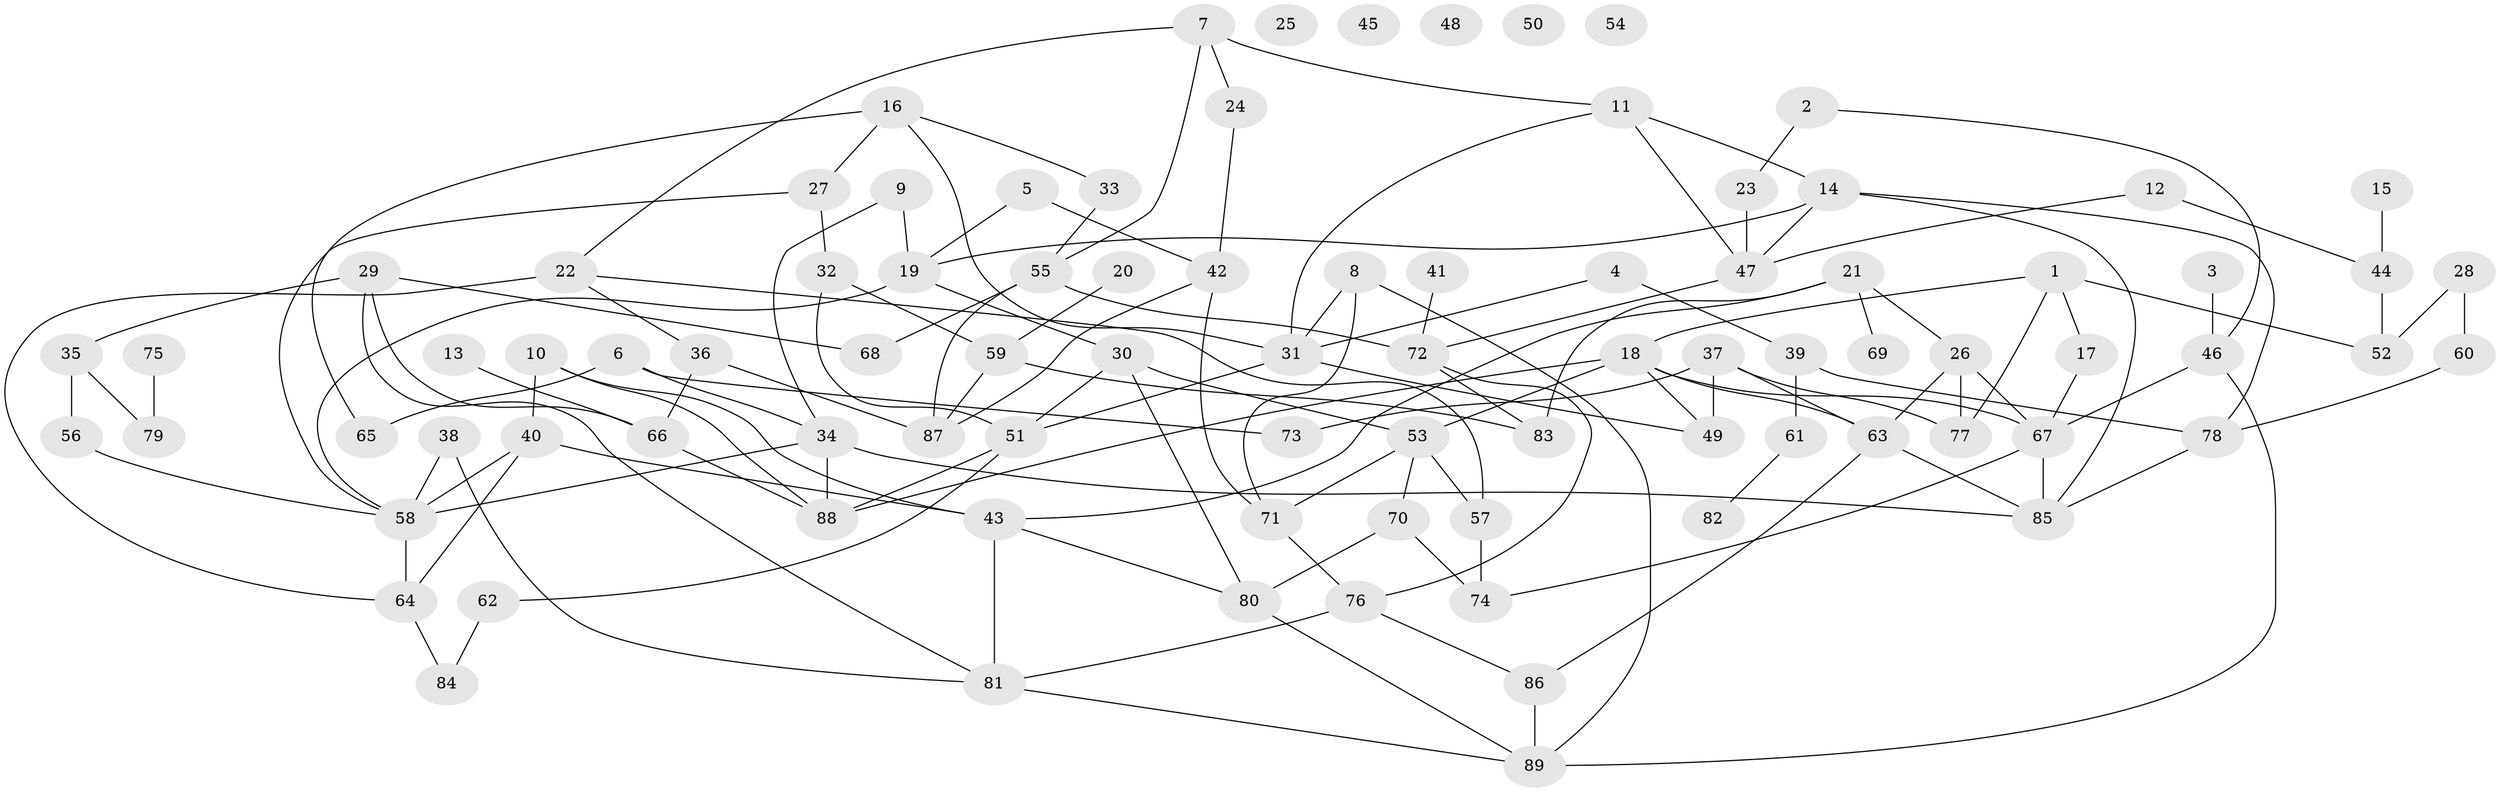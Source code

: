 // coarse degree distribution, {6: 0.075, 7: 0.125, 2: 0.225, 4: 0.15, 5: 0.125, 3: 0.075, 10: 0.025, 1: 0.1, 8: 0.075, 9: 0.025}
// Generated by graph-tools (version 1.1) at 2025/48/03/06/25 01:48:57]
// undirected, 89 vertices, 139 edges
graph export_dot {
graph [start="1"]
  node [color=gray90,style=filled];
  1;
  2;
  3;
  4;
  5;
  6;
  7;
  8;
  9;
  10;
  11;
  12;
  13;
  14;
  15;
  16;
  17;
  18;
  19;
  20;
  21;
  22;
  23;
  24;
  25;
  26;
  27;
  28;
  29;
  30;
  31;
  32;
  33;
  34;
  35;
  36;
  37;
  38;
  39;
  40;
  41;
  42;
  43;
  44;
  45;
  46;
  47;
  48;
  49;
  50;
  51;
  52;
  53;
  54;
  55;
  56;
  57;
  58;
  59;
  60;
  61;
  62;
  63;
  64;
  65;
  66;
  67;
  68;
  69;
  70;
  71;
  72;
  73;
  74;
  75;
  76;
  77;
  78;
  79;
  80;
  81;
  82;
  83;
  84;
  85;
  86;
  87;
  88;
  89;
  1 -- 17;
  1 -- 18;
  1 -- 52;
  1 -- 77;
  2 -- 23;
  2 -- 46;
  3 -- 46;
  4 -- 31;
  4 -- 39;
  5 -- 19;
  5 -- 42;
  6 -- 34;
  6 -- 65;
  6 -- 73;
  7 -- 11;
  7 -- 22;
  7 -- 24;
  7 -- 55;
  8 -- 31;
  8 -- 71;
  8 -- 89;
  9 -- 19;
  9 -- 34;
  10 -- 40;
  10 -- 43;
  10 -- 88;
  11 -- 14;
  11 -- 31;
  11 -- 47;
  12 -- 44;
  12 -- 47;
  13 -- 66;
  14 -- 19;
  14 -- 47;
  14 -- 78;
  14 -- 85;
  15 -- 44;
  16 -- 27;
  16 -- 31;
  16 -- 33;
  16 -- 65;
  17 -- 67;
  18 -- 49;
  18 -- 53;
  18 -- 63;
  18 -- 67;
  18 -- 88;
  19 -- 30;
  19 -- 58;
  20 -- 59;
  21 -- 26;
  21 -- 43;
  21 -- 69;
  21 -- 83;
  22 -- 36;
  22 -- 57;
  22 -- 64;
  23 -- 47;
  24 -- 42;
  26 -- 63;
  26 -- 67;
  26 -- 77;
  27 -- 32;
  27 -- 58;
  28 -- 52;
  28 -- 60;
  29 -- 35;
  29 -- 66;
  29 -- 68;
  29 -- 81;
  30 -- 51;
  30 -- 53;
  30 -- 80;
  31 -- 49;
  31 -- 51;
  32 -- 51;
  32 -- 59;
  33 -- 55;
  34 -- 58;
  34 -- 85;
  34 -- 88;
  35 -- 56;
  35 -- 79;
  36 -- 66;
  36 -- 87;
  37 -- 49;
  37 -- 63;
  37 -- 73;
  37 -- 77;
  38 -- 58;
  38 -- 81;
  39 -- 61;
  39 -- 78;
  40 -- 43;
  40 -- 58;
  40 -- 64;
  41 -- 72;
  42 -- 71;
  42 -- 87;
  43 -- 80;
  43 -- 81;
  44 -- 52;
  46 -- 67;
  46 -- 89;
  47 -- 72;
  51 -- 62;
  51 -- 88;
  53 -- 57;
  53 -- 70;
  53 -- 71;
  55 -- 68;
  55 -- 72;
  55 -- 87;
  56 -- 58;
  57 -- 74;
  58 -- 64;
  59 -- 83;
  59 -- 87;
  60 -- 78;
  61 -- 82;
  62 -- 84;
  63 -- 85;
  63 -- 86;
  64 -- 84;
  66 -- 88;
  67 -- 74;
  67 -- 85;
  70 -- 74;
  70 -- 80;
  71 -- 76;
  72 -- 76;
  72 -- 83;
  75 -- 79;
  76 -- 81;
  76 -- 86;
  78 -- 85;
  80 -- 89;
  81 -- 89;
  86 -- 89;
}
